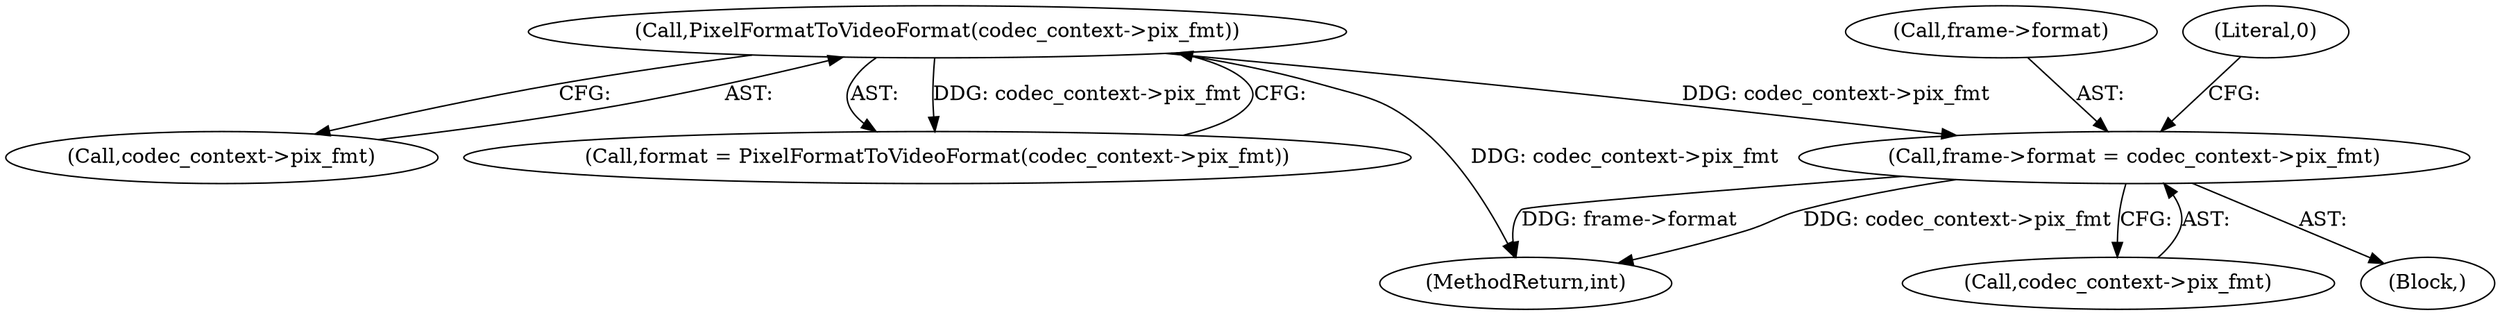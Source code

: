 digraph "0_Chrome_96e8ffb4e805c7266a2fc1fbe0e470052019bad9@pointer" {
"1000260" [label="(Call,frame->format = codec_context->pix_fmt)"];
"1000107" [label="(Call,PixelFormatToVideoFormat(codec_context->pix_fmt))"];
"1000260" [label="(Call,frame->format = codec_context->pix_fmt)"];
"1000261" [label="(Call,frame->format)"];
"1000268" [label="(Literal,0)"];
"1000269" [label="(MethodReturn,int)"];
"1000264" [label="(Call,codec_context->pix_fmt)"];
"1000107" [label="(Call,PixelFormatToVideoFormat(codec_context->pix_fmt))"];
"1000108" [label="(Call,codec_context->pix_fmt)"];
"1000105" [label="(Call,format = PixelFormatToVideoFormat(codec_context->pix_fmt))"];
"1000103" [label="(Block,)"];
"1000260" -> "1000103"  [label="AST: "];
"1000260" -> "1000264"  [label="CFG: "];
"1000261" -> "1000260"  [label="AST: "];
"1000264" -> "1000260"  [label="AST: "];
"1000268" -> "1000260"  [label="CFG: "];
"1000260" -> "1000269"  [label="DDG: codec_context->pix_fmt"];
"1000260" -> "1000269"  [label="DDG: frame->format"];
"1000107" -> "1000260"  [label="DDG: codec_context->pix_fmt"];
"1000107" -> "1000105"  [label="AST: "];
"1000107" -> "1000108"  [label="CFG: "];
"1000108" -> "1000107"  [label="AST: "];
"1000105" -> "1000107"  [label="CFG: "];
"1000107" -> "1000269"  [label="DDG: codec_context->pix_fmt"];
"1000107" -> "1000105"  [label="DDG: codec_context->pix_fmt"];
}
